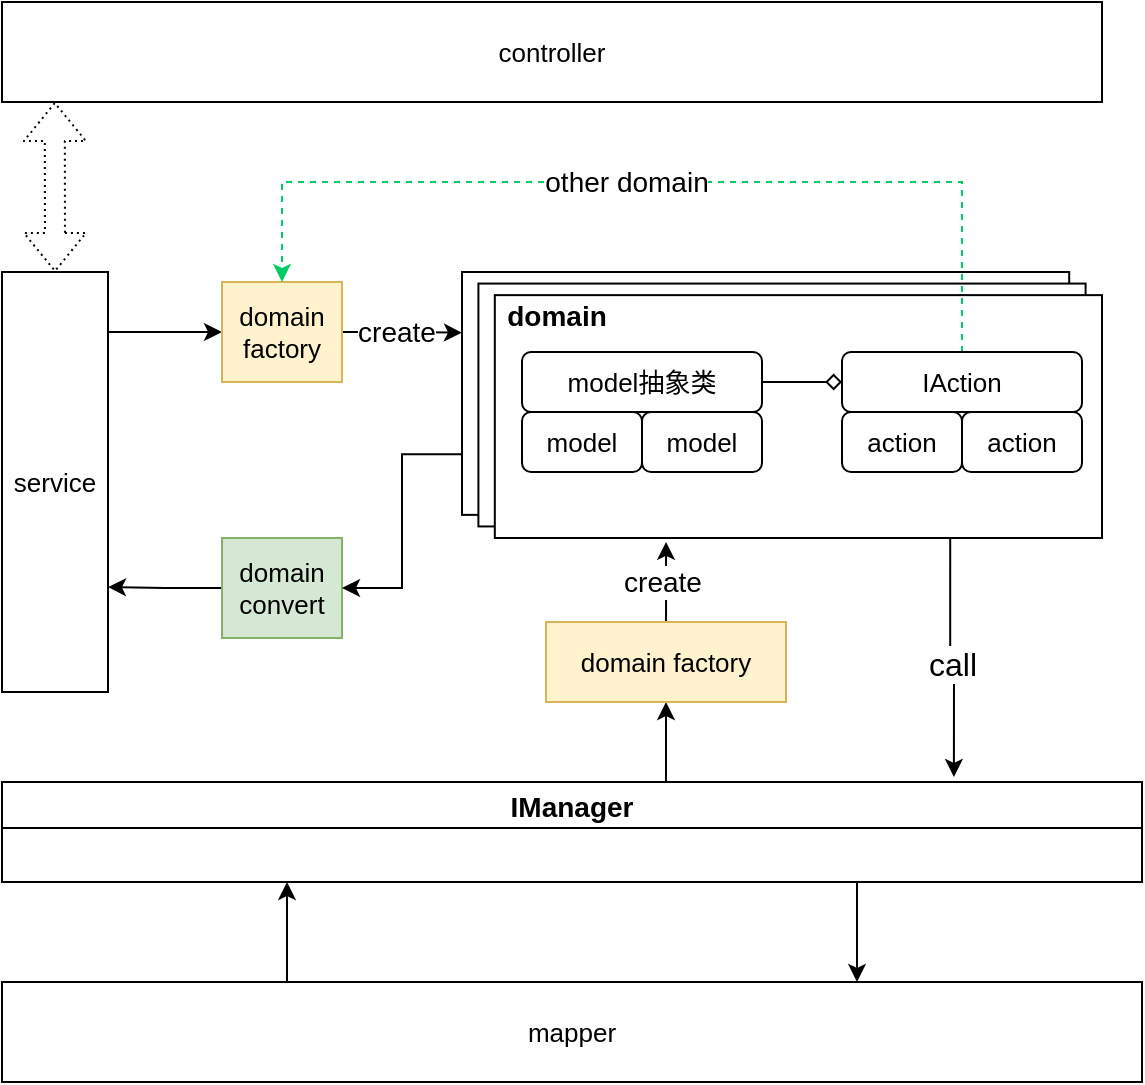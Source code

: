 <mxfile>
    <diagram id="kkXaCJFBjLCsjpn_vyYN" name="Page-1">
        <mxGraphModel dx="894" dy="610" grid="1" gridSize="10" guides="1" tooltips="1" connect="1" arrows="1" fold="1" page="1" pageScale="1" pageWidth="850" pageHeight="1100" math="0" shadow="0">
            <root>
                <mxCell id="0"/>
                <mxCell id="1" parent="0"/>
                <mxCell id="18" value="controller" style="rounded=0;whiteSpace=wrap;html=1;fontSize=13;strokeWidth=1;" vertex="1" parent="1">
                    <mxGeometry x="140" y="170" width="550" height="50" as="geometry"/>
                </mxCell>
                <mxCell id="22" value="" style="edgeStyle=orthogonalEdgeStyle;rounded=0;orthogonalLoop=1;jettySize=auto;html=1;fontSize=13;strokeWidth=1;exitX=0.943;exitY=0.143;exitDx=0;exitDy=0;exitPerimeter=0;" edge="1" parent="1" source="19" target="21">
                    <mxGeometry relative="1" as="geometry">
                        <mxPoint x="210" y="335" as="sourcePoint"/>
                        <Array as="points"/>
                    </mxGeometry>
                </mxCell>
                <mxCell id="19" value="service" style="rounded=0;whiteSpace=wrap;html=1;fontSize=13;strokeWidth=1;" vertex="1" parent="1">
                    <mxGeometry x="140" y="305" width="53" height="210" as="geometry"/>
                </mxCell>
                <mxCell id="71" style="edgeStyle=orthogonalEdgeStyle;rounded=0;orthogonalLoop=1;jettySize=auto;html=1;entryX=0;entryY=0.25;entryDx=0;entryDy=0;fontSize=13;endArrow=classic;endFill=1;strokeWidth=1;" edge="1" parent="1" source="21" target="23">
                    <mxGeometry relative="1" as="geometry"/>
                </mxCell>
                <mxCell id="77" value="create" style="edgeLabel;html=1;align=center;verticalAlign=middle;resizable=0;points=[];fontSize=14;fontStyle=0" vertex="1" connectable="0" parent="71">
                    <mxGeometry x="-0.158" y="1" relative="1" as="geometry">
                        <mxPoint x="1" y="1" as="offset"/>
                    </mxGeometry>
                </mxCell>
                <mxCell id="21" value="domain&lt;br&gt;factory" style="rounded=0;whiteSpace=wrap;html=1;fontSize=13;strokeWidth=1;fillColor=#fff2cc;strokeColor=#d6b656;" vertex="1" parent="1">
                    <mxGeometry x="250" y="310" width="60" height="50" as="geometry"/>
                </mxCell>
                <mxCell id="31" value="" style="group;strokeWidth=1;dashed=1;dashPattern=1 4;" vertex="1" connectable="0" parent="1">
                    <mxGeometry x="370" y="305" width="320" height="133" as="geometry"/>
                </mxCell>
                <mxCell id="23" value="" style="rounded=0;whiteSpace=wrap;html=1;fontSize=13;strokeWidth=1;" vertex="1" parent="31">
                    <mxGeometry width="303.59" height="121.435" as="geometry"/>
                </mxCell>
                <mxCell id="28" value="" style="rounded=0;whiteSpace=wrap;html=1;fontSize=13;strokeWidth=1;" vertex="1" parent="31">
                    <mxGeometry x="8.205" y="5.783" width="303.59" height="121.435" as="geometry"/>
                </mxCell>
                <mxCell id="29" value="&lt;blockquote style=&quot;margin: 0 0 0 40px ; border: none ; padding: 0px&quot;&gt;&lt;br&gt;&lt;/blockquote&gt;" style="rounded=0;whiteSpace=wrap;html=1;fontSize=13;strokeWidth=1;align=left;" vertex="1" parent="31">
                    <mxGeometry x="16.41" y="11.565" width="303.59" height="121.435" as="geometry"/>
                </mxCell>
                <mxCell id="52" value="&lt;font style=&quot;font-size: 14px&quot;&gt;&lt;b&gt;domain&lt;/b&gt;&lt;/font&gt;" style="text;html=1;align=center;verticalAlign=middle;resizable=0;points=[];autosize=1;strokeColor=none;fontSize=13;strokeWidth=1;" vertex="1" parent="31">
                    <mxGeometry x="12.308" y="11.562" width="70" height="20" as="geometry"/>
                </mxCell>
                <mxCell id="93" style="edgeStyle=orthogonalEdgeStyle;rounded=0;orthogonalLoop=1;jettySize=auto;html=1;entryX=0.5;entryY=1;entryDx=0;entryDy=0;fontSize=13;endArrow=classic;endFill=1;strokeWidth=1;" edge="1" parent="1" source="106" target="74">
                    <mxGeometry relative="1" as="geometry">
                        <mxPoint x="425" y="580" as="sourcePoint"/>
                        <Array as="points">
                            <mxPoint x="472" y="570"/>
                            <mxPoint x="472" y="570"/>
                        </Array>
                    </mxGeometry>
                </mxCell>
                <mxCell id="103" style="edgeStyle=orthogonalEdgeStyle;rounded=0;orthogonalLoop=1;jettySize=auto;html=1;entryX=0.75;entryY=0;entryDx=0;entryDy=0;fontSize=14;endArrow=classic;endFill=1;strokeWidth=1;exitX=0.75;exitY=1;exitDx=0;exitDy=0;" edge="1" parent="1" source="106" target="65">
                    <mxGeometry relative="1" as="geometry">
                        <mxPoint x="570" y="650" as="sourcePoint"/>
                    </mxGeometry>
                </mxCell>
                <mxCell id="105" style="edgeStyle=orthogonalEdgeStyle;rounded=0;orthogonalLoop=1;jettySize=auto;html=1;exitX=0.25;exitY=0;exitDx=0;exitDy=0;entryX=0.25;entryY=1;entryDx=0;entryDy=0;fontSize=14;endArrow=classic;endFill=1;strokeWidth=1;" edge="1" parent="1" source="65" target="106">
                    <mxGeometry relative="1" as="geometry">
                        <mxPoint x="282.5" y="610" as="targetPoint"/>
                    </mxGeometry>
                </mxCell>
                <mxCell id="65" value="mapper" style="rounded=0;whiteSpace=wrap;html=1;fontSize=13;strokeWidth=1;" vertex="1" parent="1">
                    <mxGeometry x="140" y="660" width="570" height="50" as="geometry"/>
                </mxCell>
                <mxCell id="94" style="edgeStyle=orthogonalEdgeStyle;rounded=0;orthogonalLoop=1;jettySize=auto;html=1;entryX=1;entryY=0.75;entryDx=0;entryDy=0;fontSize=13;endArrow=classic;endFill=1;strokeWidth=1;" edge="1" parent="1" source="69" target="19">
                    <mxGeometry relative="1" as="geometry"/>
                </mxCell>
                <mxCell id="69" value="domain&lt;br&gt;convert" style="rounded=0;whiteSpace=wrap;html=1;fontSize=13;strokeWidth=1;fillColor=#d5e8d4;strokeColor=#82b366;" vertex="1" parent="1">
                    <mxGeometry x="250" y="438" width="60" height="50" as="geometry"/>
                </mxCell>
                <mxCell id="83" style="edgeStyle=orthogonalEdgeStyle;rounded=0;orthogonalLoop=1;jettySize=auto;html=1;entryX=0.282;entryY=1.016;entryDx=0;entryDy=0;entryPerimeter=0;fontSize=13;endArrow=classic;endFill=1;strokeWidth=1;" edge="1" parent="1" source="74" target="29">
                    <mxGeometry relative="1" as="geometry"/>
                </mxCell>
                <mxCell id="74" value="domain factory" style="rounded=0;whiteSpace=wrap;html=1;fontSize=13;strokeWidth=1;fillColor=#fff2cc;strokeColor=#d6b656;" vertex="1" parent="1">
                    <mxGeometry x="412" y="480" width="120" height="40" as="geometry"/>
                </mxCell>
                <mxCell id="79" style="edgeStyle=orthogonalEdgeStyle;rounded=0;orthogonalLoop=1;jettySize=auto;html=1;exitX=0.75;exitY=1;exitDx=0;exitDy=0;entryX=0.835;entryY=-0.05;entryDx=0;entryDy=0;entryPerimeter=0;fontSize=13;endArrow=classic;endFill=1;strokeWidth=1;" edge="1" parent="1" source="29" target="106">
                    <mxGeometry relative="1" as="geometry">
                        <mxPoint x="614.81" y="577" as="targetPoint"/>
                    </mxGeometry>
                </mxCell>
                <mxCell id="96" value="&lt;font style=&quot;font-size: 16px&quot;&gt;&lt;span&gt;call&lt;/span&gt;&lt;/font&gt;" style="edgeLabel;html=1;align=center;verticalAlign=middle;resizable=0;points=[];fontSize=13;fontStyle=0" vertex="1" connectable="0" parent="79">
                    <mxGeometry x="-0.281" y="1" relative="1" as="geometry">
                        <mxPoint y="19" as="offset"/>
                    </mxGeometry>
                </mxCell>
                <mxCell id="91" style="edgeStyle=orthogonalEdgeStyle;rounded=0;orthogonalLoop=1;jettySize=auto;html=1;exitX=0;exitY=0.75;exitDx=0;exitDy=0;entryX=1;entryY=0.5;entryDx=0;entryDy=0;fontSize=13;endArrow=classic;endFill=1;strokeWidth=1;" edge="1" parent="1" source="23" target="69">
                    <mxGeometry relative="1" as="geometry"/>
                </mxCell>
                <mxCell id="98" value="" style="shape=flexArrow;endArrow=classic;startArrow=classic;html=1;fontSize=14;strokeWidth=1;exitX=0.5;exitY=0;exitDx=0;exitDy=0;entryX=0.048;entryY=1;entryDx=0;entryDy=0;entryPerimeter=0;dashed=1;dashPattern=1 2;" edge="1" parent="1" source="19" target="18">
                    <mxGeometry width="100" height="100" relative="1" as="geometry">
                        <mxPoint x="310" y="430" as="sourcePoint"/>
                        <mxPoint x="410" y="330" as="targetPoint"/>
                    </mxGeometry>
                </mxCell>
                <mxCell id="100" value="create" style="edgeLabel;html=1;align=center;verticalAlign=middle;resizable=0;points=[];fontSize=14;fontStyle=0" vertex="1" connectable="0" parent="1">
                    <mxGeometry x="470" y="460" as="geometry"/>
                </mxCell>
                <mxCell id="106" value="IManager" style="swimlane;fontSize=14;strokeWidth=1;glass=0;rounded=0;shadow=0;sketch=0;swimlaneLine=1;" vertex="1" parent="1">
                    <mxGeometry x="140" y="560" width="570" height="50" as="geometry">
                        <mxRectangle x="140" y="590" width="150" height="23" as="alternateBounds"/>
                    </mxGeometry>
                </mxCell>
                <mxCell id="34" value="model抽象类" style="rounded=1;whiteSpace=wrap;html=1;fontSize=13;strokeWidth=1;" vertex="1" parent="1">
                    <mxGeometry x="400" y="345" width="120" height="30" as="geometry"/>
                </mxCell>
                <mxCell id="35" value="model" style="rounded=1;whiteSpace=wrap;html=1;fontSize=13;strokeWidth=1;" vertex="1" parent="1">
                    <mxGeometry x="400" y="375" width="60" height="30" as="geometry"/>
                </mxCell>
                <mxCell id="36" value="model" style="rounded=1;whiteSpace=wrap;html=1;fontSize=13;strokeWidth=1;" vertex="1" parent="1">
                    <mxGeometry x="460" y="375" width="60" height="30" as="geometry"/>
                </mxCell>
                <mxCell id="108" style="edgeStyle=orthogonalEdgeStyle;rounded=0;orthogonalLoop=1;jettySize=auto;html=1;exitX=0.5;exitY=0;exitDx=0;exitDy=0;entryX=0.5;entryY=0;entryDx=0;entryDy=0;fontSize=14;endArrow=classic;endFill=1;strokeWidth=1;strokeColor=#00CC66;dashed=1;" edge="1" parent="1" source="40" target="21">
                    <mxGeometry relative="1" as="geometry">
                        <Array as="points">
                            <mxPoint x="620" y="260"/>
                            <mxPoint x="280" y="260"/>
                        </Array>
                    </mxGeometry>
                </mxCell>
                <mxCell id="109" value="other domain" style="edgeLabel;html=1;align=center;verticalAlign=middle;resizable=0;points=[];fontSize=14;" vertex="1" connectable="0" parent="108">
                    <mxGeometry x="0.154" relative="1" as="geometry">
                        <mxPoint x="21" as="offset"/>
                    </mxGeometry>
                </mxCell>
                <mxCell id="40" value="IAction" style="rounded=1;whiteSpace=wrap;html=1;fontSize=13;strokeWidth=1;" vertex="1" parent="1">
                    <mxGeometry x="560" y="345" width="120" height="30" as="geometry"/>
                </mxCell>
                <mxCell id="41" value="action" style="rounded=1;whiteSpace=wrap;html=1;fontSize=13;strokeWidth=1;" vertex="1" parent="1">
                    <mxGeometry x="560" y="375" width="60" height="30" as="geometry"/>
                </mxCell>
                <mxCell id="42" value="action" style="rounded=1;whiteSpace=wrap;html=1;fontSize=13;strokeWidth=1;" vertex="1" parent="1">
                    <mxGeometry x="620" y="375" width="60" height="30" as="geometry"/>
                </mxCell>
                <mxCell id="43" value="" style="edgeStyle=orthogonalEdgeStyle;rounded=0;orthogonalLoop=1;jettySize=auto;html=1;fontSize=13;strokeWidth=1;endArrow=diamond;endFill=0;entryX=0;entryY=0.5;entryDx=0;entryDy=0;" edge="1" parent="1" source="34" target="40">
                    <mxGeometry x="412" y="340" as="geometry">
                        <mxPoint x="580" y="360" as="targetPoint"/>
                    </mxGeometry>
                </mxCell>
            </root>
        </mxGraphModel>
    </diagram>
</mxfile>
